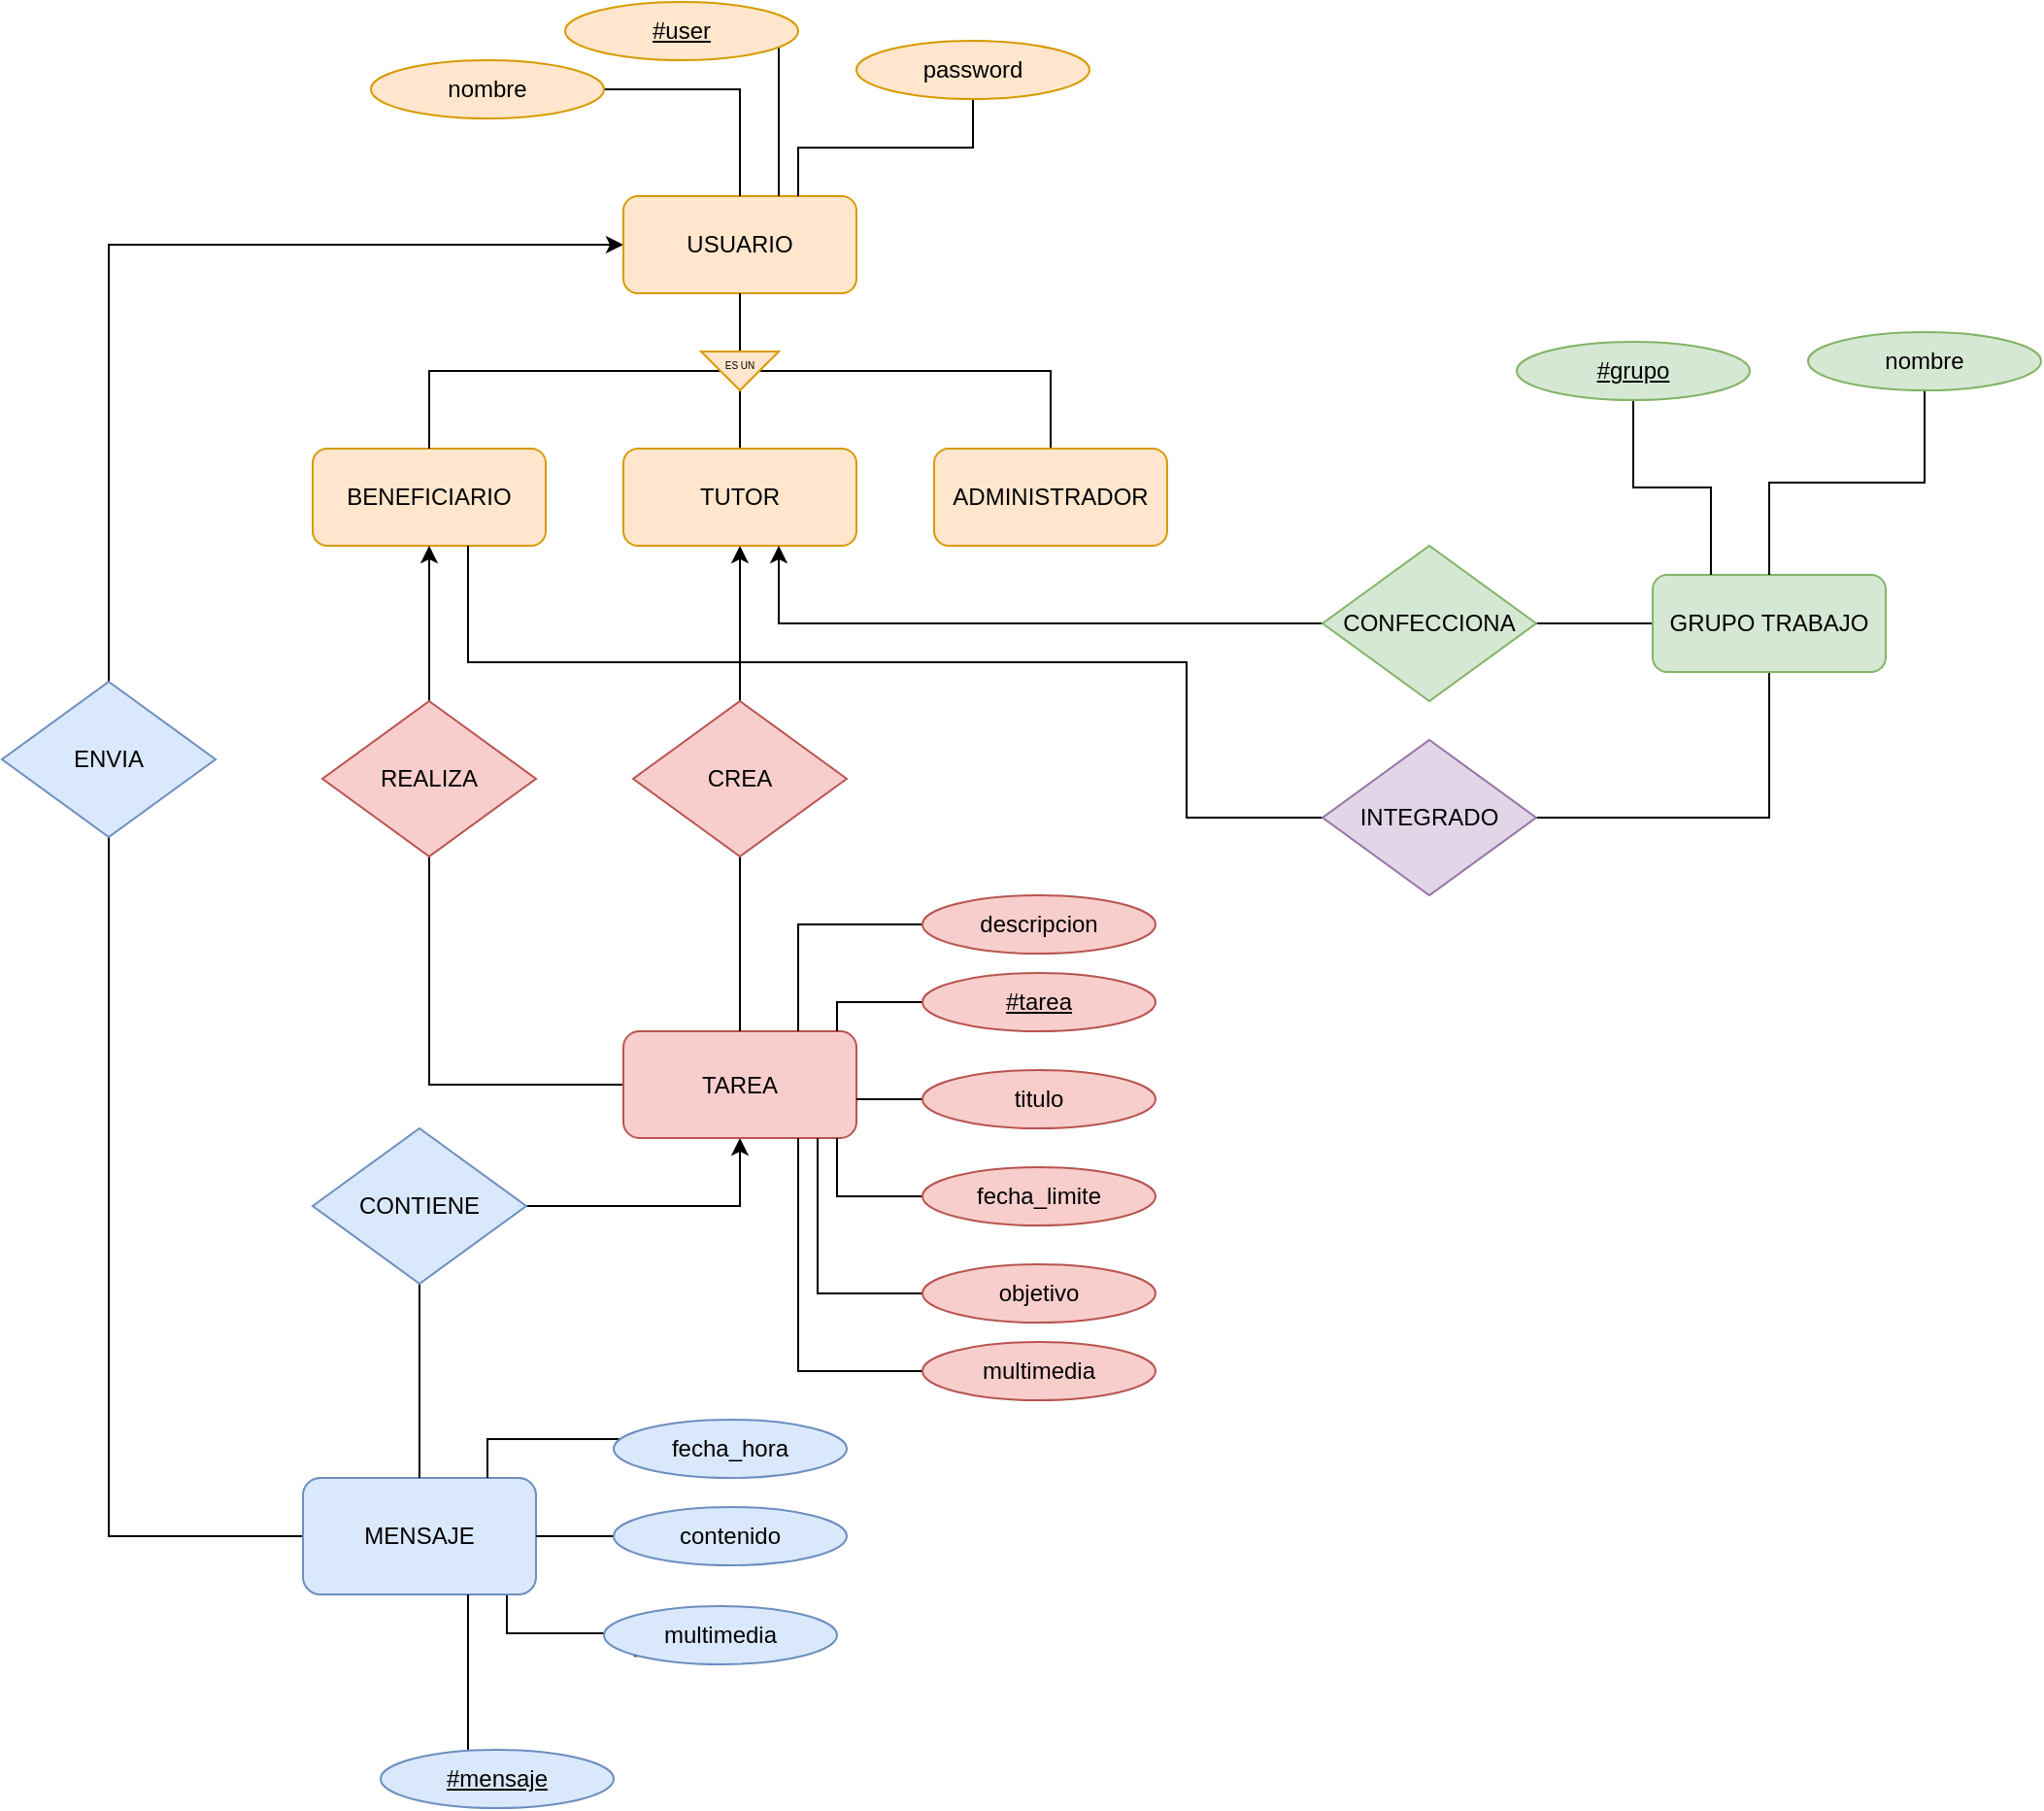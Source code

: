 <mxfile version="13.8.1" type="device"><diagram id="srX8H0hfHuqrVCCcwsg5" name="Page-1"><mxGraphModel dx="2580" dy="1021" grid="1" gridSize="10" guides="1" tooltips="1" connect="1" arrows="1" fold="1" page="1" pageScale="1" pageWidth="827" pageHeight="1169" math="0" shadow="0"><root><mxCell id="0"/><mxCell id="1" parent="0"/><mxCell id="dkA8j1CzUXAlIXojs1Fy-44" style="edgeStyle=orthogonalEdgeStyle;rounded=0;orthogonalLoop=1;jettySize=auto;html=1;entryX=0.5;entryY=0;entryDx=0;entryDy=0;startArrow=classic;startFill=1;endArrow=none;endFill=0;" parent="1" source="dkA8j1CzUXAlIXojs1Fy-1" target="dkA8j1CzUXAlIXojs1Fy-43" edge="1"><mxGeometry relative="1" as="geometry"/></mxCell><mxCell id="dkA8j1CzUXAlIXojs1Fy-1" value="USUARIO" style="rounded=1;whiteSpace=wrap;html=1;fillColor=#ffe6cc;strokeColor=#d79b00;" parent="1" vertex="1"><mxGeometry x="200" y="120" width="120" height="50" as="geometry"/></mxCell><mxCell id="dkA8j1CzUXAlIXojs1Fy-13" style="edgeStyle=orthogonalEdgeStyle;rounded=0;orthogonalLoop=1;jettySize=auto;html=1;startArrow=none;startFill=0;endArrow=none;endFill=0;" parent="1" source="dkA8j1CzUXAlIXojs1Fy-2" target="dkA8j1CzUXAlIXojs1Fy-12" edge="1"><mxGeometry relative="1" as="geometry"/></mxCell><mxCell id="dkA8j1CzUXAlIXojs1Fy-36" style="edgeStyle=orthogonalEdgeStyle;rounded=0;orthogonalLoop=1;jettySize=auto;html=1;entryX=1;entryY=0.5;entryDx=0;entryDy=0;startArrow=classic;startFill=1;endArrow=none;endFill=0;" parent="1" source="dkA8j1CzUXAlIXojs1Fy-2" target="dkA8j1CzUXAlIXojs1Fy-35" edge="1"><mxGeometry relative="1" as="geometry"><Array as="points"><mxPoint x="260" y="640"/></Array></mxGeometry></mxCell><mxCell id="dkA8j1CzUXAlIXojs1Fy-2" value="TAREA" style="rounded=1;whiteSpace=wrap;html=1;fillColor=#f8cecc;strokeColor=#b85450;" parent="1" vertex="1"><mxGeometry x="200" y="550" width="120" height="55" as="geometry"/></mxCell><mxCell id="dkA8j1CzUXAlIXojs1Fy-8" style="edgeStyle=orthogonalEdgeStyle;rounded=0;orthogonalLoop=1;jettySize=auto;html=1;endArrow=none;endFill=0;" parent="1" source="dkA8j1CzUXAlIXojs1Fy-3" target="dkA8j1CzUXAlIXojs1Fy-1" edge="1"><mxGeometry relative="1" as="geometry"><Array as="points"><mxPoint x="420" y="210"/><mxPoint x="260" y="210"/></Array></mxGeometry></mxCell><mxCell id="dkA8j1CzUXAlIXojs1Fy-3" value="ADMINISTRADOR" style="rounded=1;whiteSpace=wrap;html=1;fillColor=#ffe6cc;strokeColor=#d79b00;" parent="1" vertex="1"><mxGeometry x="360" y="250" width="120" height="50" as="geometry"/></mxCell><mxCell id="dkA8j1CzUXAlIXojs1Fy-7" style="edgeStyle=orthogonalEdgeStyle;rounded=0;orthogonalLoop=1;jettySize=auto;html=1;endArrow=none;endFill=0;" parent="1" source="dkA8j1CzUXAlIXojs1Fy-4" target="dkA8j1CzUXAlIXojs1Fy-1" edge="1"><mxGeometry relative="1" as="geometry"><Array as="points"><mxPoint x="260" y="230"/><mxPoint x="260" y="230"/></Array></mxGeometry></mxCell><mxCell id="dkA8j1CzUXAlIXojs1Fy-10" style="edgeStyle=orthogonalEdgeStyle;rounded=0;orthogonalLoop=1;jettySize=auto;html=1;endArrow=none;endFill=0;startArrow=classic;startFill=1;" parent="1" source="dkA8j1CzUXAlIXojs1Fy-4" target="dkA8j1CzUXAlIXojs1Fy-9" edge="1"><mxGeometry relative="1" as="geometry"/></mxCell><mxCell id="dkA8j1CzUXAlIXojs1Fy-4" value="TUTOR" style="rounded=1;whiteSpace=wrap;html=1;fillColor=#ffe6cc;strokeColor=#d79b00;" parent="1" vertex="1"><mxGeometry x="200" y="250" width="120" height="50" as="geometry"/></mxCell><mxCell id="dkA8j1CzUXAlIXojs1Fy-6" style="edgeStyle=orthogonalEdgeStyle;rounded=0;orthogonalLoop=1;jettySize=auto;html=1;endArrow=none;endFill=0;" parent="1" source="dkA8j1CzUXAlIXojs1Fy-38" target="dkA8j1CzUXAlIXojs1Fy-1" edge="1"><mxGeometry relative="1" as="geometry"><Array as="points"><mxPoint x="260" y="210"/></Array></mxGeometry></mxCell><mxCell id="dkA8j1CzUXAlIXojs1Fy-5" value="BENEFICIARIO" style="rounded=1;whiteSpace=wrap;html=1;fillColor=#ffe6cc;strokeColor=#d79b00;" parent="1" vertex="1"><mxGeometry x="40" y="250" width="120" height="50" as="geometry"/></mxCell><mxCell id="dkA8j1CzUXAlIXojs1Fy-11" style="edgeStyle=orthogonalEdgeStyle;rounded=0;orthogonalLoop=1;jettySize=auto;html=1;endArrow=none;endFill=0;" parent="1" source="dkA8j1CzUXAlIXojs1Fy-9" target="dkA8j1CzUXAlIXojs1Fy-2" edge="1"><mxGeometry relative="1" as="geometry"/></mxCell><mxCell id="dkA8j1CzUXAlIXojs1Fy-9" value="CREA" style="rhombus;whiteSpace=wrap;html=1;fillColor=#f8cecc;strokeColor=#b85450;" parent="1" vertex="1"><mxGeometry x="205" y="380" width="110" height="80" as="geometry"/></mxCell><mxCell id="dkA8j1CzUXAlIXojs1Fy-14" style="edgeStyle=orthogonalEdgeStyle;rounded=0;orthogonalLoop=1;jettySize=auto;html=1;startArrow=none;startFill=0;endArrow=classic;endFill=1;" parent="1" source="dkA8j1CzUXAlIXojs1Fy-12" target="dkA8j1CzUXAlIXojs1Fy-5" edge="1"><mxGeometry relative="1" as="geometry"/></mxCell><mxCell id="dkA8j1CzUXAlIXojs1Fy-12" value="REALIZA" style="rhombus;whiteSpace=wrap;html=1;fillColor=#f8cecc;strokeColor=#b85450;" parent="1" vertex="1"><mxGeometry x="45" y="380" width="110" height="80" as="geometry"/></mxCell><mxCell id="dkA8j1CzUXAlIXojs1Fy-18" style="edgeStyle=orthogonalEdgeStyle;rounded=0;orthogonalLoop=1;jettySize=auto;html=1;startArrow=none;startFill=0;endArrow=none;endFill=0;" parent="1" source="dkA8j1CzUXAlIXojs1Fy-15" target="dkA8j1CzUXAlIXojs1Fy-1" edge="1"><mxGeometry relative="1" as="geometry"/></mxCell><mxCell id="dkA8j1CzUXAlIXojs1Fy-15" value="nombre" style="ellipse;whiteSpace=wrap;html=1;fillColor=#ffe6cc;strokeColor=#d79b00;" parent="1" vertex="1"><mxGeometry x="70" y="50" width="120" height="30" as="geometry"/></mxCell><mxCell id="dkA8j1CzUXAlIXojs1Fy-19" style="edgeStyle=orthogonalEdgeStyle;rounded=0;orthogonalLoop=1;jettySize=auto;html=1;startArrow=none;startFill=0;endArrow=none;endFill=0;" parent="1" source="dkA8j1CzUXAlIXojs1Fy-16" target="dkA8j1CzUXAlIXojs1Fy-1" edge="1"><mxGeometry relative="1" as="geometry"><Array as="points"><mxPoint x="280" y="110"/><mxPoint x="280" y="110"/></Array></mxGeometry></mxCell><mxCell id="dkA8j1CzUXAlIXojs1Fy-16" value="&lt;u&gt;#user&lt;/u&gt;" style="ellipse;whiteSpace=wrap;html=1;fillColor=#ffe6cc;strokeColor=#d79b00;" parent="1" vertex="1"><mxGeometry x="170" y="20" width="120" height="30" as="geometry"/></mxCell><mxCell id="dkA8j1CzUXAlIXojs1Fy-27" style="edgeStyle=orthogonalEdgeStyle;rounded=0;orthogonalLoop=1;jettySize=auto;html=1;startArrow=none;startFill=0;endArrow=none;endFill=0;" parent="1" source="dkA8j1CzUXAlIXojs1Fy-17" target="dkA8j1CzUXAlIXojs1Fy-2" edge="1"><mxGeometry relative="1" as="geometry"><Array as="points"><mxPoint x="310" y="535"/></Array></mxGeometry></mxCell><mxCell id="dkA8j1CzUXAlIXojs1Fy-17" value="&lt;u&gt;#tarea&lt;/u&gt;" style="ellipse;whiteSpace=wrap;html=1;fillColor=#f8cecc;strokeColor=#b85450;" parent="1" vertex="1"><mxGeometry x="354" y="520" width="120" height="30" as="geometry"/></mxCell><mxCell id="dkA8j1CzUXAlIXojs1Fy-28" style="edgeStyle=orthogonalEdgeStyle;rounded=0;orthogonalLoop=1;jettySize=auto;html=1;startArrow=none;startFill=0;endArrow=none;endFill=0;" parent="1" source="dkA8j1CzUXAlIXojs1Fy-20" target="dkA8j1CzUXAlIXojs1Fy-2" edge="1"><mxGeometry relative="1" as="geometry"><Array as="points"><mxPoint x="330" y="585"/><mxPoint x="330" y="585"/></Array></mxGeometry></mxCell><mxCell id="dkA8j1CzUXAlIXojs1Fy-20" value="titulo" style="ellipse;whiteSpace=wrap;html=1;fillColor=#f8cecc;strokeColor=#b85450;" parent="1" vertex="1"><mxGeometry x="354" y="570" width="120" height="30" as="geometry"/></mxCell><mxCell id="dkA8j1CzUXAlIXojs1Fy-29" style="edgeStyle=orthogonalEdgeStyle;rounded=0;orthogonalLoop=1;jettySize=auto;html=1;startArrow=none;startFill=0;endArrow=none;endFill=0;" parent="1" source="dkA8j1CzUXAlIXojs1Fy-21" target="dkA8j1CzUXAlIXojs1Fy-2" edge="1"><mxGeometry relative="1" as="geometry"><Array as="points"><mxPoint x="310" y="635"/></Array></mxGeometry></mxCell><mxCell id="dkA8j1CzUXAlIXojs1Fy-21" value="fecha_limite" style="ellipse;whiteSpace=wrap;html=1;fillColor=#f8cecc;strokeColor=#b85450;" parent="1" vertex="1"><mxGeometry x="354" y="620" width="120" height="30" as="geometry"/></mxCell><mxCell id="dkA8j1CzUXAlIXojs1Fy-30" style="edgeStyle=orthogonalEdgeStyle;rounded=0;orthogonalLoop=1;jettySize=auto;html=1;startArrow=none;startFill=0;endArrow=none;endFill=0;" parent="1" source="dkA8j1CzUXAlIXojs1Fy-22" target="dkA8j1CzUXAlIXojs1Fy-2" edge="1"><mxGeometry relative="1" as="geometry"><Array as="points"><mxPoint x="300" y="685"/></Array></mxGeometry></mxCell><mxCell id="dkA8j1CzUXAlIXojs1Fy-22" value="objetivo" style="ellipse;whiteSpace=wrap;html=1;fillColor=#f8cecc;strokeColor=#b85450;" parent="1" vertex="1"><mxGeometry x="354" y="670" width="120" height="30" as="geometry"/></mxCell><mxCell id="dkA8j1CzUXAlIXojs1Fy-25" style="edgeStyle=orthogonalEdgeStyle;rounded=0;orthogonalLoop=1;jettySize=auto;html=1;startArrow=none;startFill=0;endArrow=none;endFill=0;" parent="1" source="dkA8j1CzUXAlIXojs1Fy-24" target="dkA8j1CzUXAlIXojs1Fy-2" edge="1"><mxGeometry relative="1" as="geometry"><Array as="points"><mxPoint x="290" y="660"/><mxPoint x="290" y="660"/></Array></mxGeometry></mxCell><mxCell id="dkA8j1CzUXAlIXojs1Fy-24" value="multimedia" style="ellipse;whiteSpace=wrap;html=1;fillColor=#f8cecc;strokeColor=#b85450;" parent="1" vertex="1"><mxGeometry x="354" y="710" width="120" height="30" as="geometry"/></mxCell><mxCell id="dkA8j1CzUXAlIXojs1Fy-31" style="edgeStyle=orthogonalEdgeStyle;rounded=0;orthogonalLoop=1;jettySize=auto;html=1;startArrow=none;startFill=0;endArrow=none;endFill=0;" parent="1" source="dkA8j1CzUXAlIXojs1Fy-26" target="dkA8j1CzUXAlIXojs1Fy-2" edge="1"><mxGeometry relative="1" as="geometry"><mxPoint x="230" y="630" as="targetPoint"/><Array as="points"><mxPoint x="290" y="495"/></Array></mxGeometry></mxCell><mxCell id="dkA8j1CzUXAlIXojs1Fy-26" value="descripcion" style="ellipse;whiteSpace=wrap;html=1;fillColor=#f8cecc;strokeColor=#b85450;" parent="1" vertex="1"><mxGeometry x="354" y="480" width="120" height="30" as="geometry"/></mxCell><mxCell id="dkA8j1CzUXAlIXojs1Fy-45" style="edgeStyle=orthogonalEdgeStyle;rounded=0;orthogonalLoop=1;jettySize=auto;html=1;startArrow=none;startFill=0;endArrow=none;endFill=0;" parent="1" source="dkA8j1CzUXAlIXojs1Fy-33" target="dkA8j1CzUXAlIXojs1Fy-43" edge="1"><mxGeometry relative="1" as="geometry"/></mxCell><mxCell id="3wmYALsX6Eh3KFZUczTC-6" style="edgeStyle=orthogonalEdgeStyle;rounded=0;orthogonalLoop=1;jettySize=auto;html=1;entryX=0;entryY=1;entryDx=0;entryDy=0;endArrow=none;endFill=0;" edge="1" parent="1" source="dkA8j1CzUXAlIXojs1Fy-33" target="3wmYALsX6Eh3KFZUczTC-4"><mxGeometry relative="1" as="geometry"><Array as="points"><mxPoint x="140" y="860"/><mxPoint x="206" y="860"/><mxPoint x="206" y="872"/></Array></mxGeometry></mxCell><mxCell id="dkA8j1CzUXAlIXojs1Fy-33" value="MENSAJE" style="rounded=1;whiteSpace=wrap;html=1;fillColor=#dae8fc;strokeColor=#6c8ebf;" parent="1" vertex="1"><mxGeometry x="35" y="780" width="120" height="60" as="geometry"/></mxCell><mxCell id="dkA8j1CzUXAlIXojs1Fy-37" style="edgeStyle=orthogonalEdgeStyle;rounded=0;orthogonalLoop=1;jettySize=auto;html=1;startArrow=none;startFill=0;endArrow=none;endFill=0;" parent="1" source="dkA8j1CzUXAlIXojs1Fy-35" target="dkA8j1CzUXAlIXojs1Fy-33" edge="1"><mxGeometry relative="1" as="geometry"/></mxCell><mxCell id="dkA8j1CzUXAlIXojs1Fy-35" value="CONTIENE" style="rhombus;whiteSpace=wrap;html=1;fillColor=#dae8fc;strokeColor=#6c8ebf;" parent="1" vertex="1"><mxGeometry x="40" y="600" width="110" height="80" as="geometry"/></mxCell><mxCell id="dkA8j1CzUXAlIXojs1Fy-39" style="edgeStyle=orthogonalEdgeStyle;rounded=0;orthogonalLoop=1;jettySize=auto;html=1;endArrow=none;endFill=0;entryX=1;entryY=0.5;entryDx=0;entryDy=0;" parent="1" source="dkA8j1CzUXAlIXojs1Fy-5" target="dkA8j1CzUXAlIXojs1Fy-38" edge="1"><mxGeometry relative="1" as="geometry"><mxPoint x="100" y="250" as="sourcePoint"/><mxPoint x="260" y="170" as="targetPoint"/><Array as="points"><mxPoint x="100" y="210"/></Array></mxGeometry></mxCell><mxCell id="dkA8j1CzUXAlIXojs1Fy-38" value="" style="triangle;whiteSpace=wrap;html=1;rotation=90;fillColor=#ffe6cc;strokeColor=#d79b00;" parent="1" vertex="1"><mxGeometry x="250" y="190" width="20" height="40" as="geometry"/></mxCell><mxCell id="dkA8j1CzUXAlIXojs1Fy-40" value="&lt;font style=&quot;font-size: 5px&quot;&gt;ES UN&lt;/font&gt;" style="text;html=1;align=center;verticalAlign=middle;whiteSpace=wrap;rounded=0;" parent="1" vertex="1"><mxGeometry x="245" y="200" width="30" height="10" as="geometry"/></mxCell><mxCell id="3wmYALsX6Eh3KFZUczTC-1" style="edgeStyle=orthogonalEdgeStyle;rounded=0;orthogonalLoop=1;jettySize=auto;html=1;endArrow=none;endFill=0;" edge="1" parent="1" source="dkA8j1CzUXAlIXojs1Fy-41" target="dkA8j1CzUXAlIXojs1Fy-33"><mxGeometry relative="1" as="geometry"><Array as="points"><mxPoint x="270" y="760"/><mxPoint x="130" y="760"/></Array></mxGeometry></mxCell><mxCell id="dkA8j1CzUXAlIXojs1Fy-41" value="fecha_hora" style="ellipse;whiteSpace=wrap;html=1;fillColor=#dae8fc;strokeColor=#6c8ebf;" parent="1" vertex="1"><mxGeometry x="195" y="750" width="120" height="30" as="geometry"/></mxCell><mxCell id="dkA8j1CzUXAlIXojs1Fy-43" value="ENVIA" style="rhombus;whiteSpace=wrap;html=1;fillColor=#dae8fc;strokeColor=#6c8ebf;" parent="1" vertex="1"><mxGeometry x="-120" y="370" width="110" height="80" as="geometry"/></mxCell><mxCell id="3wmYALsX6Eh3KFZUczTC-3" style="edgeStyle=orthogonalEdgeStyle;rounded=0;orthogonalLoop=1;jettySize=auto;html=1;endArrow=none;endFill=0;" edge="1" parent="1" source="3wmYALsX6Eh3KFZUczTC-2" target="dkA8j1CzUXAlIXojs1Fy-33"><mxGeometry relative="1" as="geometry"/></mxCell><mxCell id="3wmYALsX6Eh3KFZUczTC-2" value="contenido" style="ellipse;whiteSpace=wrap;html=1;fillColor=#dae8fc;strokeColor=#6c8ebf;" vertex="1" parent="1"><mxGeometry x="195" y="795" width="120" height="30" as="geometry"/></mxCell><mxCell id="3wmYALsX6Eh3KFZUczTC-4" value="multimedia" style="ellipse;whiteSpace=wrap;html=1;fillColor=#dae8fc;strokeColor=#6c8ebf;" vertex="1" parent="1"><mxGeometry x="190" y="846" width="120" height="30" as="geometry"/></mxCell><mxCell id="3wmYALsX6Eh3KFZUczTC-8" style="edgeStyle=orthogonalEdgeStyle;rounded=0;orthogonalLoop=1;jettySize=auto;html=1;endArrow=none;endFill=0;" edge="1" parent="1" source="3wmYALsX6Eh3KFZUczTC-7" target="dkA8j1CzUXAlIXojs1Fy-33"><mxGeometry relative="1" as="geometry"><Array as="points"><mxPoint x="120" y="900"/><mxPoint x="120" y="900"/></Array></mxGeometry></mxCell><mxCell id="3wmYALsX6Eh3KFZUczTC-7" value="&lt;u&gt;#mensaje&lt;/u&gt;" style="ellipse;whiteSpace=wrap;html=1;fillColor=#dae8fc;strokeColor=#6c8ebf;" vertex="1" parent="1"><mxGeometry x="75" y="920" width="120" height="30" as="geometry"/></mxCell><mxCell id="3wmYALsX6Eh3KFZUczTC-12" style="edgeStyle=orthogonalEdgeStyle;rounded=0;orthogonalLoop=1;jettySize=auto;html=1;endArrow=none;endFill=0;" edge="1" parent="1" source="3wmYALsX6Eh3KFZUczTC-9" target="3wmYALsX6Eh3KFZUczTC-11"><mxGeometry relative="1" as="geometry"/></mxCell><mxCell id="3wmYALsX6Eh3KFZUczTC-15" style="edgeStyle=orthogonalEdgeStyle;rounded=0;orthogonalLoop=1;jettySize=auto;html=1;entryX=1;entryY=1;entryDx=0;entryDy=0;endArrow=classic;endFill=1;" edge="1" parent="1" source="3wmYALsX6Eh3KFZUczTC-9" target="3wmYALsX6Eh3KFZUczTC-14"><mxGeometry relative="1" as="geometry"><Array as="points"><mxPoint x="790" y="440"/><mxPoint x="643" y="440"/></Array></mxGeometry></mxCell><mxCell id="3wmYALsX6Eh3KFZUczTC-9" value="GRUPO TRABAJO" style="rounded=1;whiteSpace=wrap;html=1;fillColor=#d5e8d4;strokeColor=#82b366;" vertex="1" parent="1"><mxGeometry x="730" y="315" width="120" height="50" as="geometry"/></mxCell><mxCell id="3wmYALsX6Eh3KFZUczTC-13" style="edgeStyle=orthogonalEdgeStyle;rounded=0;orthogonalLoop=1;jettySize=auto;html=1;endArrow=classic;endFill=1;" edge="1" parent="1" source="3wmYALsX6Eh3KFZUczTC-11" target="dkA8j1CzUXAlIXojs1Fy-4"><mxGeometry relative="1" as="geometry"><Array as="points"><mxPoint x="280" y="340"/></Array></mxGeometry></mxCell><mxCell id="3wmYALsX6Eh3KFZUczTC-11" value="CONFECCIONA" style="rhombus;whiteSpace=wrap;html=1;fillColor=#d5e8d4;strokeColor=#82b366;" vertex="1" parent="1"><mxGeometry x="560" y="300" width="110" height="80" as="geometry"/></mxCell><mxCell id="3wmYALsX6Eh3KFZUczTC-16" style="edgeStyle=orthogonalEdgeStyle;rounded=0;orthogonalLoop=1;jettySize=auto;html=1;endArrow=none;endFill=0;" edge="1" parent="1" source="3wmYALsX6Eh3KFZUczTC-14" target="dkA8j1CzUXAlIXojs1Fy-5"><mxGeometry relative="1" as="geometry"><Array as="points"><mxPoint x="490" y="440"/><mxPoint x="490" y="360"/><mxPoint x="120" y="360"/></Array></mxGeometry></mxCell><mxCell id="3wmYALsX6Eh3KFZUczTC-14" value="INTEGRADO" style="rhombus;whiteSpace=wrap;html=1;fillColor=#e1d5e7;strokeColor=#9673a6;" vertex="1" parent="1"><mxGeometry x="560" y="400" width="110" height="80" as="geometry"/></mxCell><mxCell id="3wmYALsX6Eh3KFZUczTC-21" style="edgeStyle=orthogonalEdgeStyle;rounded=0;orthogonalLoop=1;jettySize=auto;html=1;entryX=0.25;entryY=0;entryDx=0;entryDy=0;endArrow=none;endFill=0;" edge="1" parent="1" source="3wmYALsX6Eh3KFZUczTC-18" target="3wmYALsX6Eh3KFZUczTC-9"><mxGeometry relative="1" as="geometry"/></mxCell><mxCell id="3wmYALsX6Eh3KFZUczTC-18" value="&lt;u&gt;#grupo&lt;/u&gt;" style="ellipse;whiteSpace=wrap;html=1;fillColor=#d5e8d4;strokeColor=#82b366;" vertex="1" parent="1"><mxGeometry x="660" y="195" width="120" height="30" as="geometry"/></mxCell><mxCell id="3wmYALsX6Eh3KFZUczTC-22" style="edgeStyle=orthogonalEdgeStyle;rounded=0;orthogonalLoop=1;jettySize=auto;html=1;endArrow=none;endFill=0;" edge="1" parent="1" source="3wmYALsX6Eh3KFZUczTC-20" target="3wmYALsX6Eh3KFZUczTC-9"><mxGeometry relative="1" as="geometry"/></mxCell><mxCell id="3wmYALsX6Eh3KFZUczTC-20" value="nombre" style="ellipse;whiteSpace=wrap;html=1;fillColor=#d5e8d4;strokeColor=#82b366;" vertex="1" parent="1"><mxGeometry x="810" y="190" width="120" height="30" as="geometry"/></mxCell><mxCell id="3wmYALsX6Eh3KFZUczTC-24" style="edgeStyle=orthogonalEdgeStyle;rounded=0;orthogonalLoop=1;jettySize=auto;html=1;endArrow=none;endFill=0;" edge="1" parent="1" source="3wmYALsX6Eh3KFZUczTC-23" target="dkA8j1CzUXAlIXojs1Fy-1"><mxGeometry relative="1" as="geometry"><Array as="points"><mxPoint x="380" y="95"/><mxPoint x="290" y="95"/></Array></mxGeometry></mxCell><mxCell id="3wmYALsX6Eh3KFZUczTC-23" value="password" style="ellipse;whiteSpace=wrap;html=1;fillColor=#ffe6cc;strokeColor=#d79b00;" vertex="1" parent="1"><mxGeometry x="320" y="40" width="120" height="30" as="geometry"/></mxCell></root></mxGraphModel></diagram></mxfile>
